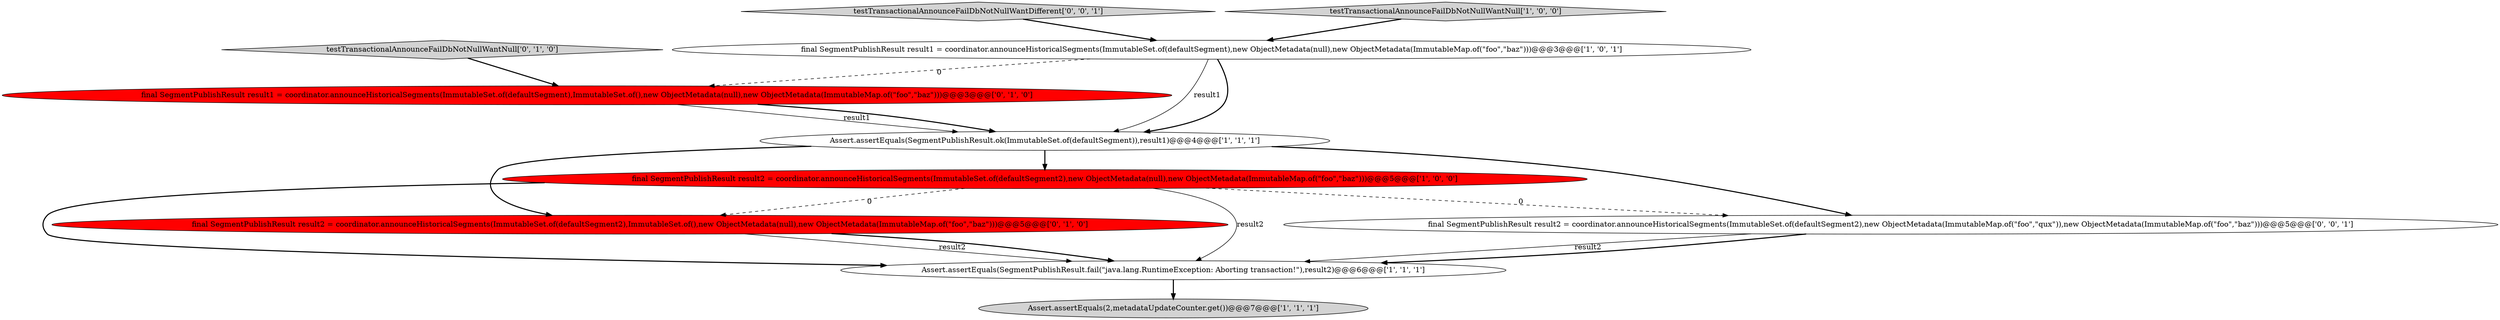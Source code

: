 digraph {
3 [style = filled, label = "final SegmentPublishResult result1 = coordinator.announceHistoricalSegments(ImmutableSet.of(defaultSegment),new ObjectMetadata(null),new ObjectMetadata(ImmutableMap.of(\"foo\",\"baz\")))@@@3@@@['1', '0', '1']", fillcolor = white, shape = ellipse image = "AAA0AAABBB1BBB"];
8 [style = filled, label = "testTransactionalAnnounceFailDbNotNullWantNull['0', '1', '0']", fillcolor = lightgray, shape = diamond image = "AAA0AAABBB2BBB"];
5 [style = filled, label = "Assert.assertEquals(2,metadataUpdateCounter.get())@@@7@@@['1', '1', '1']", fillcolor = lightgray, shape = ellipse image = "AAA0AAABBB1BBB"];
0 [style = filled, label = "final SegmentPublishResult result2 = coordinator.announceHistoricalSegments(ImmutableSet.of(defaultSegment2),new ObjectMetadata(null),new ObjectMetadata(ImmutableMap.of(\"foo\",\"baz\")))@@@5@@@['1', '0', '0']", fillcolor = red, shape = ellipse image = "AAA1AAABBB1BBB"];
2 [style = filled, label = "Assert.assertEquals(SegmentPublishResult.fail(\"java.lang.RuntimeException: Aborting transaction!\"),result2)@@@6@@@['1', '1', '1']", fillcolor = white, shape = ellipse image = "AAA0AAABBB1BBB"];
6 [style = filled, label = "final SegmentPublishResult result2 = coordinator.announceHistoricalSegments(ImmutableSet.of(defaultSegment2),ImmutableSet.of(),new ObjectMetadata(null),new ObjectMetadata(ImmutableMap.of(\"foo\",\"baz\")))@@@5@@@['0', '1', '0']", fillcolor = red, shape = ellipse image = "AAA1AAABBB2BBB"];
4 [style = filled, label = "Assert.assertEquals(SegmentPublishResult.ok(ImmutableSet.of(defaultSegment)),result1)@@@4@@@['1', '1', '1']", fillcolor = white, shape = ellipse image = "AAA0AAABBB1BBB"];
9 [style = filled, label = "testTransactionalAnnounceFailDbNotNullWantDifferent['0', '0', '1']", fillcolor = lightgray, shape = diamond image = "AAA0AAABBB3BBB"];
7 [style = filled, label = "final SegmentPublishResult result1 = coordinator.announceHistoricalSegments(ImmutableSet.of(defaultSegment),ImmutableSet.of(),new ObjectMetadata(null),new ObjectMetadata(ImmutableMap.of(\"foo\",\"baz\")))@@@3@@@['0', '1', '0']", fillcolor = red, shape = ellipse image = "AAA1AAABBB2BBB"];
10 [style = filled, label = "final SegmentPublishResult result2 = coordinator.announceHistoricalSegments(ImmutableSet.of(defaultSegment2),new ObjectMetadata(ImmutableMap.of(\"foo\",\"qux\")),new ObjectMetadata(ImmutableMap.of(\"foo\",\"baz\")))@@@5@@@['0', '0', '1']", fillcolor = white, shape = ellipse image = "AAA0AAABBB3BBB"];
1 [style = filled, label = "testTransactionalAnnounceFailDbNotNullWantNull['1', '0', '0']", fillcolor = lightgray, shape = diamond image = "AAA0AAABBB1BBB"];
1->3 [style = bold, label=""];
7->4 [style = solid, label="result1"];
10->2 [style = solid, label="result2"];
8->7 [style = bold, label=""];
4->10 [style = bold, label=""];
9->3 [style = bold, label=""];
3->4 [style = solid, label="result1"];
10->2 [style = bold, label=""];
2->5 [style = bold, label=""];
0->6 [style = dashed, label="0"];
7->4 [style = bold, label=""];
6->2 [style = solid, label="result2"];
4->6 [style = bold, label=""];
3->4 [style = bold, label=""];
3->7 [style = dashed, label="0"];
0->10 [style = dashed, label="0"];
0->2 [style = solid, label="result2"];
4->0 [style = bold, label=""];
0->2 [style = bold, label=""];
6->2 [style = bold, label=""];
}
